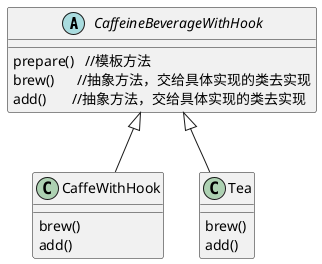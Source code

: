 @startuml

abstract class CaffeineBeverageWithHook{
    prepare()   //模板方法
    brew()      //抽象方法，交给具体实现的类去实现
    add()       //抽象方法，交给具体实现的类去实现
}

 class CaffeWithHook{
     brew()
     add()
 }

  class Tea{
      brew()
      add()
  }

  CaffeineBeverageWithHook <|-- CaffeWithHook
  CaffeineBeverageWithHook <|-- Tea
@enduml
